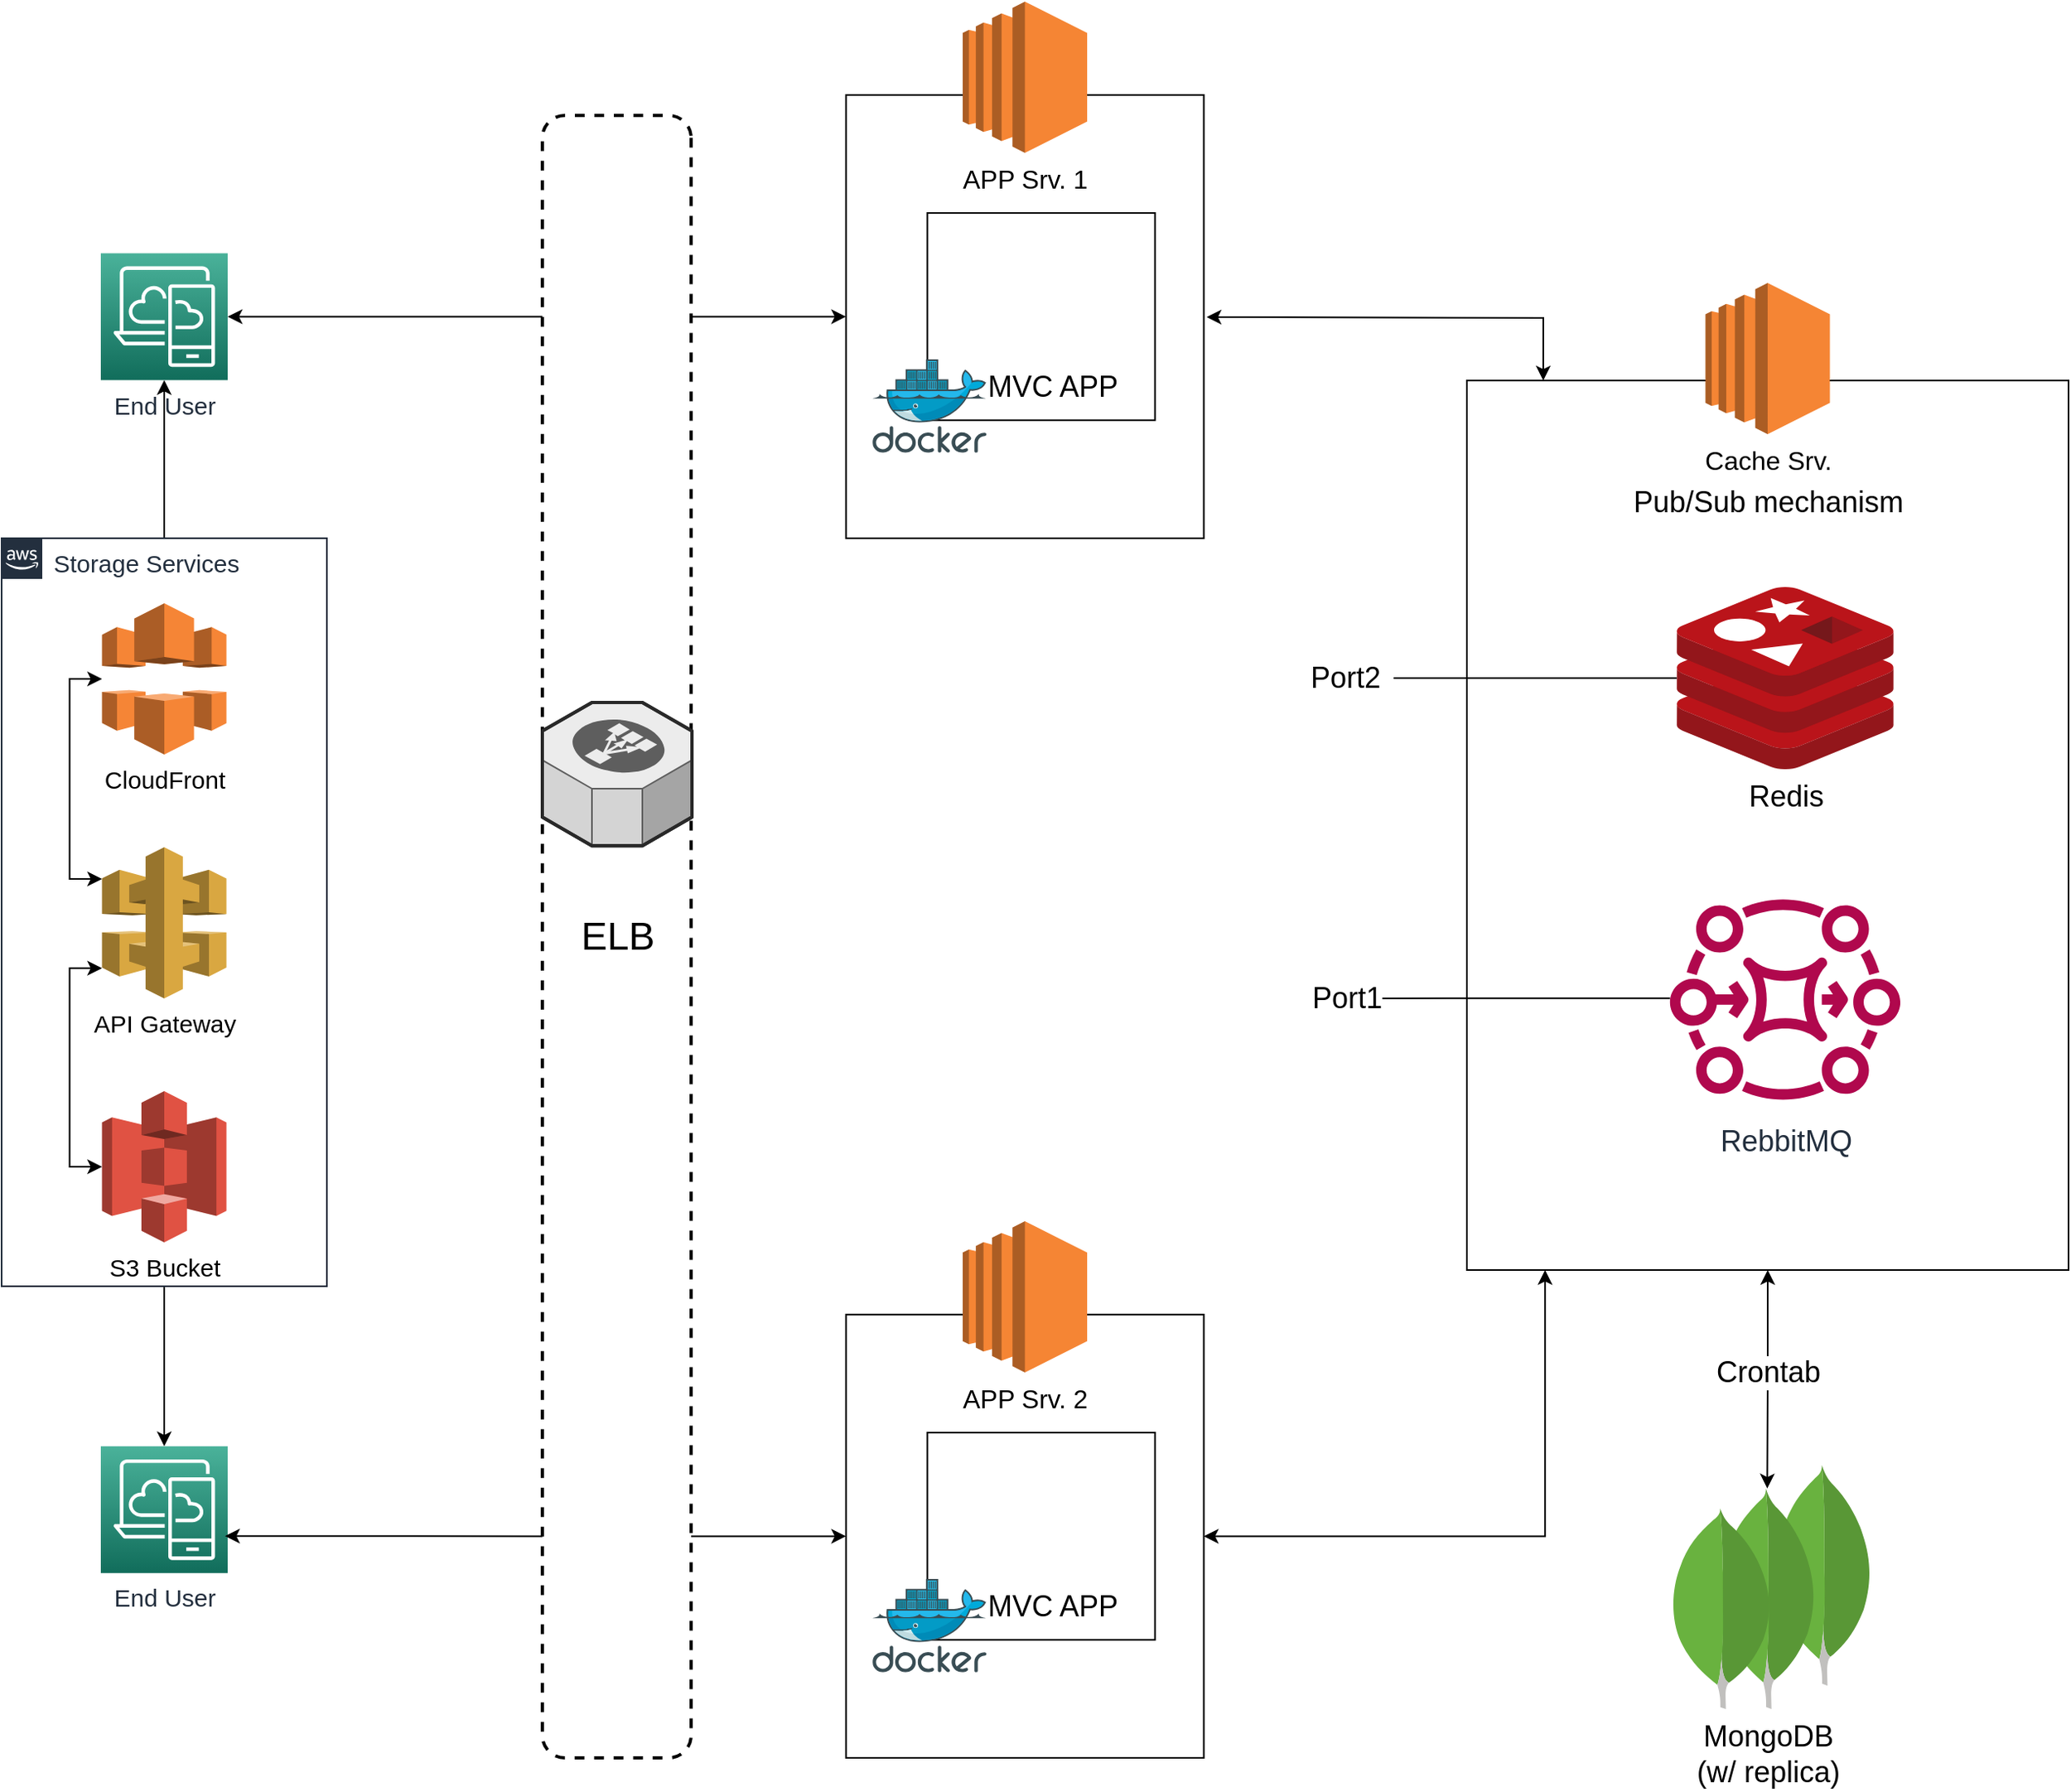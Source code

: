 <mxfile version="19.0.0" type="device"><diagram id="Ht1M8jgEwFfnCIfOTk4-" name="Page-1"><mxGraphModel dx="3555" dy="2948" grid="1" gridSize="10" guides="1" tooltips="1" connect="1" arrows="1" fold="1" page="1" pageScale="1" pageWidth="1169" pageHeight="827" math="0" shadow="0"><root><mxCell id="0"/><mxCell id="1" parent="0"/><mxCell id="kNWHVSxM2w3yyaAH7Bxi-27" value="" style="whiteSpace=wrap;html=1;fontSize=15;fillColor=none;align=center;" parent="1" vertex="1"><mxGeometry x="278.25" y="-992.6" width="220" height="272.6" as="geometry"/></mxCell><mxCell id="FtiHplXL2bf2Vb3q5P7B-26" style="edgeStyle=orthogonalEdgeStyle;rounded=0;orthogonalLoop=1;jettySize=auto;html=1;fontSize=18;entryX=0.127;entryY=0;entryDx=0;entryDy=0;entryPerimeter=0;startArrow=classic;startFill=1;" parent="1" target="FtiHplXL2bf2Vb3q5P7B-17" edge="1"><mxGeometry relative="1" as="geometry"><mxPoint x="670" y="-856" as="targetPoint"/><mxPoint x="500" y="-856" as="sourcePoint"/></mxGeometry></mxCell><mxCell id="kNWHVSxM2w3yyaAH7Bxi-30" value="" style="whiteSpace=wrap;html=1;fontSize=15;fillColor=none;" parent="1" vertex="1"><mxGeometry x="328.25" y="-920" width="140" height="127.4" as="geometry"/></mxCell><mxCell id="FtiHplXL2bf2Vb3q5P7B-4" style="edgeStyle=orthogonalEdgeStyle;rounded=0;orthogonalLoop=1;jettySize=auto;html=1;exitX=0.5;exitY=0;exitDx=0;exitDy=0;" parent="1" source="UEzPUAAOIrF-is8g5C7q-154" target="kNWHVSxM2w3yyaAH7Bxi-34" edge="1"><mxGeometry relative="1" as="geometry"/></mxCell><mxCell id="FtiHplXL2bf2Vb3q5P7B-12" style="edgeStyle=orthogonalEdgeStyle;rounded=0;orthogonalLoop=1;jettySize=auto;html=1;exitX=0.5;exitY=1;exitDx=0;exitDy=0;entryX=0.5;entryY=0;entryDx=0;entryDy=0;entryPerimeter=0;" parent="1" source="UEzPUAAOIrF-is8g5C7q-154" target="FtiHplXL2bf2Vb3q5P7B-10" edge="1"><mxGeometry relative="1" as="geometry"/></mxCell><mxCell id="UEzPUAAOIrF-is8g5C7q-154" value="&lt;font style=&quot;font-size: 15px&quot;&gt;Storage Services&lt;/font&gt;" style="points=[[0,0],[0.25,0],[0.5,0],[0.75,0],[1,0],[1,0.25],[1,0.5],[1,0.75],[1,1],[0.75,1],[0.5,1],[0.25,1],[0,1],[0,0.75],[0,0.5],[0,0.25]];outlineConnect=0;gradientColor=none;html=1;whiteSpace=wrap;fontSize=12;fontStyle=0;shape=mxgraph.aws4.group;grIcon=mxgraph.aws4.group_aws_cloud_alt;strokeColor=#232F3E;fillColor=none;verticalAlign=top;align=left;spacingLeft=30;fontColor=#232F3E;dashed=0;labelBackgroundColor=#ffffff;container=1;pointerEvents=0;collapsible=0;recursiveResize=0;" parent="1" vertex="1"><mxGeometry x="-241" y="-720" width="200" height="460" as="geometry"/></mxCell><mxCell id="kNWHVSxM2w3yyaAH7Bxi-2" value="CloudFront" style="outlineConnect=0;dashed=0;verticalLabelPosition=bottom;verticalAlign=top;align=center;html=1;shape=mxgraph.aws3.cloudfront;fillColor=#F58536;gradientColor=none;fontSize=15;" parent="UEzPUAAOIrF-is8g5C7q-154" vertex="1"><mxGeometry x="61.75" y="40" width="76.5" height="93" as="geometry"/></mxCell><mxCell id="FtiHplXL2bf2Vb3q5P7B-112" style="edgeStyle=orthogonalEdgeStyle;rounded=0;orthogonalLoop=1;jettySize=auto;html=1;exitX=0;exitY=0.5;exitDx=0;exitDy=0;exitPerimeter=0;entryX=0;entryY=0.8;entryDx=0;entryDy=0;entryPerimeter=0;fontSize=24;startArrow=classic;startFill=1;endArrow=classic;endFill=1;strokeWidth=1;" parent="UEzPUAAOIrF-is8g5C7q-154" source="kNWHVSxM2w3yyaAH7Bxi-11" target="kNWHVSxM2w3yyaAH7Bxi-6" edge="1"><mxGeometry relative="1" as="geometry"/></mxCell><mxCell id="kNWHVSxM2w3yyaAH7Bxi-11" value="S3 Bucket" style="outlineConnect=0;dashed=0;verticalLabelPosition=bottom;verticalAlign=top;align=center;html=1;shape=mxgraph.aws3.s3;fillColor=#E05243;gradientColor=none;fontSize=15;" parent="UEzPUAAOIrF-is8g5C7q-154" vertex="1"><mxGeometry x="61.75" y="340" width="76.5" height="93" as="geometry"/></mxCell><mxCell id="FtiHplXL2bf2Vb3q5P7B-109" style="edgeStyle=orthogonalEdgeStyle;rounded=0;orthogonalLoop=1;jettySize=auto;html=1;exitX=0;exitY=0.21;exitDx=0;exitDy=0;exitPerimeter=0;entryX=0;entryY=0.5;entryDx=0;entryDy=0;entryPerimeter=0;fontSize=24;startArrow=classic;startFill=1;endArrow=classic;endFill=1;strokeWidth=1;" parent="UEzPUAAOIrF-is8g5C7q-154" source="kNWHVSxM2w3yyaAH7Bxi-6" target="kNWHVSxM2w3yyaAH7Bxi-2" edge="1"><mxGeometry relative="1" as="geometry"/></mxCell><mxCell id="kNWHVSxM2w3yyaAH7Bxi-6" value="API Gateway" style="outlineConnect=0;dashed=0;verticalLabelPosition=bottom;verticalAlign=top;align=center;html=1;shape=mxgraph.aws3.api_gateway;fillColor=#D9A741;gradientColor=none;fontSize=15;" parent="UEzPUAAOIrF-is8g5C7q-154" vertex="1"><mxGeometry x="61.75" y="190" width="76.5" height="93" as="geometry"/></mxCell><mxCell id="kNWHVSxM2w3yyaAH7Bxi-18" value="" style="sketch=0;aspect=fixed;html=1;points=[];align=center;image;fontSize=12;image=img/lib/mscae/Docker.svg;" parent="1" vertex="1"><mxGeometry x="294.54" y="-830" width="70.01" height="57.4" as="geometry"/></mxCell><mxCell id="kNWHVSxM2w3yyaAH7Bxi-36" style="edgeStyle=orthogonalEdgeStyle;rounded=0;orthogonalLoop=1;jettySize=auto;html=1;exitX=1;exitY=0.5;exitDx=0;exitDy=0;exitPerimeter=0;entryX=0;entryY=0.5;entryDx=0;entryDy=0;fontSize=15;startArrow=classic;startFill=1;" parent="1" source="kNWHVSxM2w3yyaAH7Bxi-34" target="kNWHVSxM2w3yyaAH7Bxi-27" edge="1"><mxGeometry relative="1" as="geometry"/></mxCell><mxCell id="kNWHVSxM2w3yyaAH7Bxi-34" value="End User" style="sketch=0;points=[[0,0,0],[0.25,0,0],[0.5,0,0],[0.75,0,0],[1,0,0],[0,1,0],[0.25,1,0],[0.5,1,0],[0.75,1,0],[1,1,0],[0,0.25,0],[0,0.5,0],[0,0.75,0],[1,0.25,0],[1,0.5,0],[1,0.75,0]];outlineConnect=0;fontColor=#232F3E;gradientColor=#4AB29A;gradientDirection=north;fillColor=#116D5B;strokeColor=#ffffff;dashed=0;verticalLabelPosition=bottom;verticalAlign=top;align=center;html=1;fontSize=15;fontStyle=0;aspect=fixed;shape=mxgraph.aws4.resourceIcon;resIcon=mxgraph.aws4.desktop_and_app_streaming;" parent="1" vertex="1"><mxGeometry x="-180" y="-895.3" width="78" height="78" as="geometry"/></mxCell><mxCell id="FtiHplXL2bf2Vb3q5P7B-10" value="End User" style="sketch=0;points=[[0,0,0],[0.25,0,0],[0.5,0,0],[0.75,0,0],[1,0,0],[0,1,0],[0.25,1,0],[0.5,1,0],[0.75,1,0],[1,1,0],[0,0.25,0],[0,0.5,0],[0,0.75,0],[1,0.25,0],[1,0.5,0],[1,0.75,0]];outlineConnect=0;fontColor=#232F3E;gradientColor=#4AB29A;gradientDirection=north;fillColor=#116D5B;strokeColor=#ffffff;dashed=0;verticalLabelPosition=bottom;verticalAlign=top;align=center;html=1;fontSize=15;fontStyle=0;aspect=fixed;shape=mxgraph.aws4.resourceIcon;resIcon=mxgraph.aws4.desktop_and_app_streaming;" parent="1" vertex="1"><mxGeometry x="-180" y="-161.6" width="78" height="78" as="geometry"/></mxCell><mxCell id="FtiHplXL2bf2Vb3q5P7B-28" style="edgeStyle=orthogonalEdgeStyle;rounded=0;orthogonalLoop=1;jettySize=auto;html=1;exitX=0.13;exitY=1;exitDx=0;exitDy=0;entryX=1;entryY=0.5;entryDx=0;entryDy=0;fontSize=18;exitPerimeter=0;startArrow=classic;startFill=1;" parent="1" source="FtiHplXL2bf2Vb3q5P7B-17" target="FtiHplXL2bf2Vb3q5P7B-20" edge="1"><mxGeometry relative="1" as="geometry"><Array as="points"><mxPoint x="708" y="-106"/></Array></mxGeometry></mxCell><mxCell id="FtiHplXL2bf2Vb3q5P7B-52" style="edgeStyle=orthogonalEdgeStyle;rounded=0;orthogonalLoop=1;jettySize=auto;html=1;exitX=0.5;exitY=1;exitDx=0;exitDy=0;fontSize=18;startArrow=classic;startFill=1;endArrow=classic;endFill=1;strokeWidth=1;" parent="1" source="FtiHplXL2bf2Vb3q5P7B-17" target="FtiHplXL2bf2Vb3q5P7B-49" edge="1"><mxGeometry relative="1" as="geometry"><mxPoint x="845" y="-60" as="targetPoint"/></mxGeometry></mxCell><mxCell id="FtiHplXL2bf2Vb3q5P7B-53" value="Crontab" style="edgeLabel;html=1;align=center;verticalAlign=middle;resizable=0;points=[];fontSize=18;" parent="FtiHplXL2bf2Vb3q5P7B-52" vertex="1" connectable="0"><mxGeometry x="-0.034" relative="1" as="geometry"><mxPoint y="-2" as="offset"/></mxGeometry></mxCell><mxCell id="FtiHplXL2bf2Vb3q5P7B-17" value="" style="rounded=0;whiteSpace=wrap;html=1;fillColor=none;" parent="1" vertex="1"><mxGeometry x="660" y="-817" width="370" height="547" as="geometry"/></mxCell><mxCell id="FtiHplXL2bf2Vb3q5P7B-18" value="&lt;font size=&quot;3&quot;&gt;APP Srv. 1&lt;/font&gt;" style="outlineConnect=0;dashed=0;verticalLabelPosition=bottom;verticalAlign=top;align=center;html=1;shape=mxgraph.aws3.ec2;fillColor=#F58534;gradientColor=none;" parent="1" vertex="1"><mxGeometry x="350" y="-1050" width="76.5" height="93" as="geometry"/></mxCell><mxCell id="FtiHplXL2bf2Vb3q5P7B-19" value="MVC APP" style="shape=image;html=1;verticalAlign=top;verticalLabelPosition=bottom;labelBackgroundColor=#ffffff;imageAspect=0;aspect=fixed;image=https://cdn0.iconfinder.com/data/icons/phosphor-thin-vol-2/256/file-ts-thin-128.png;fontSize=18;" parent="1" vertex="1"><mxGeometry x="364.55" y="-910" width="80" height="80" as="geometry"/></mxCell><mxCell id="FtiHplXL2bf2Vb3q5P7B-113" style="edgeStyle=orthogonalEdgeStyle;rounded=0;orthogonalLoop=1;jettySize=auto;html=1;exitX=0;exitY=0.5;exitDx=0;exitDy=0;fontSize=24;startArrow=classic;startFill=1;endArrow=classic;endFill=1;strokeWidth=1;" parent="1" source="FtiHplXL2bf2Vb3q5P7B-20" edge="1"><mxGeometry relative="1" as="geometry"><mxPoint x="-103.6" y="-106.4" as="targetPoint"/></mxGeometry></mxCell><mxCell id="FtiHplXL2bf2Vb3q5P7B-20" value="" style="whiteSpace=wrap;html=1;fontSize=15;fillColor=none;align=center;" parent="1" vertex="1"><mxGeometry x="278.25" y="-242.6" width="220" height="272.6" as="geometry"/></mxCell><mxCell id="FtiHplXL2bf2Vb3q5P7B-21" value="" style="whiteSpace=wrap;html=1;fontSize=15;fillColor=none;" parent="1" vertex="1"><mxGeometry x="328.25" y="-170.0" width="140" height="127.4" as="geometry"/></mxCell><mxCell id="FtiHplXL2bf2Vb3q5P7B-22" value="" style="sketch=0;aspect=fixed;html=1;points=[];align=center;image;fontSize=12;image=img/lib/mscae/Docker.svg;" parent="1" vertex="1"><mxGeometry x="294.54" y="-80.0" width="70.01" height="57.4" as="geometry"/></mxCell><mxCell id="FtiHplXL2bf2Vb3q5P7B-23" value="&lt;font size=&quot;3&quot;&gt;APP Srv. 2&lt;/font&gt;" style="outlineConnect=0;dashed=0;verticalLabelPosition=bottom;verticalAlign=top;align=center;html=1;shape=mxgraph.aws3.ec2;fillColor=#F58534;gradientColor=none;" parent="1" vertex="1"><mxGeometry x="350" y="-300" width="76.5" height="93" as="geometry"/></mxCell><mxCell id="FtiHplXL2bf2Vb3q5P7B-24" value="MVC APP" style="shape=image;html=1;verticalAlign=top;verticalLabelPosition=bottom;labelBackgroundColor=#ffffff;imageAspect=0;aspect=fixed;image=https://cdn0.iconfinder.com/data/icons/phosphor-thin-vol-2/256/file-ts-thin-128.png;fontSize=18;" parent="1" vertex="1"><mxGeometry x="364.55" y="-160.0" width="80" height="80" as="geometry"/></mxCell><mxCell id="FtiHplXL2bf2Vb3q5P7B-30" value="Pub/Sub mechanism" style="text;html=1;align=center;verticalAlign=middle;resizable=0;points=[];autosize=1;fontSize=18;fillColor=default;" parent="1" vertex="1"><mxGeometry x="755" y="-757" width="180" height="30" as="geometry"/></mxCell><mxCell id="FtiHplXL2bf2Vb3q5P7B-31" value="&lt;font style=&quot;font-size: 18px&quot;&gt;Redis&lt;/font&gt;" style="sketch=0;aspect=fixed;html=1;points=[];align=center;image;fontSize=12;image=img/lib/mscae/Cache_Redis_Product.svg;fillColor=default;" parent="1" vertex="1"><mxGeometry x="789.07" y="-690" width="133.33" height="112" as="geometry"/></mxCell><mxCell id="FtiHplXL2bf2Vb3q5P7B-36" style="edgeStyle=orthogonalEdgeStyle;rounded=0;orthogonalLoop=1;jettySize=auto;html=1;fontSize=18;endArrow=none;endFill=0;" parent="1" source="FtiHplXL2bf2Vb3q5P7B-33" edge="1"><mxGeometry relative="1" as="geometry"><mxPoint x="580" y="-437" as="targetPoint"/></mxGeometry></mxCell><mxCell id="FtiHplXL2bf2Vb3q5P7B-37" value="Port1" style="edgeLabel;html=1;align=center;verticalAlign=middle;resizable=0;points=[];fontSize=18;" parent="FtiHplXL2bf2Vb3q5P7B-36" vertex="1" connectable="0"><mxGeometry x="0.734" y="1" relative="1" as="geometry"><mxPoint x="-22" y="-1" as="offset"/></mxGeometry></mxCell><mxCell id="FtiHplXL2bf2Vb3q5P7B-33" value="&lt;font style=&quot;font-size: 18px&quot;&gt;RebbitMQ&lt;/font&gt;" style="sketch=0;outlineConnect=0;fontColor=#232F3E;gradientColor=none;fillColor=#B0084D;strokeColor=none;dashed=0;verticalLabelPosition=bottom;verticalAlign=top;align=center;html=1;fontSize=12;fontStyle=0;aspect=fixed;pointerEvents=1;shape=mxgraph.aws4.mq_broker;" parent="1" vertex="1"><mxGeometry x="784.9" y="-508" width="141.66" height="141.66" as="geometry"/></mxCell><mxCell id="FtiHplXL2bf2Vb3q5P7B-38" value="Port2" style="text;html=1;align=center;verticalAlign=middle;resizable=0;points=[];autosize=1;strokeColor=none;fillColor=default;fontSize=18;" parent="1" vertex="1"><mxGeometry x="555" y="-649" width="60" height="30" as="geometry"/></mxCell><mxCell id="FtiHplXL2bf2Vb3q5P7B-39" value="" style="edgeStyle=orthogonalEdgeStyle;rounded=0;orthogonalLoop=1;jettySize=auto;html=1;fontSize=18;align=left;endArrow=none;" parent="1" source="FtiHplXL2bf2Vb3q5P7B-31" target="FtiHplXL2bf2Vb3q5P7B-38" edge="1"><mxGeometry relative="1" as="geometry"><mxPoint x="1070" y="-634" as="targetPoint"/><mxPoint x="778.33" y="-634" as="sourcePoint"/></mxGeometry></mxCell><mxCell id="FtiHplXL2bf2Vb3q5P7B-41" value="&lt;font size=&quot;3&quot;&gt;Cache Srv.&lt;/font&gt;" style="outlineConnect=0;dashed=0;verticalLabelPosition=bottom;verticalAlign=top;align=center;html=1;shape=mxgraph.aws3.ec2;fillColor=#F58534;gradientColor=none;" parent="1" vertex="1"><mxGeometry x="806.74" y="-877" width="76.5" height="93" as="geometry"/></mxCell><mxCell id="FtiHplXL2bf2Vb3q5P7B-51" value="" style="group" parent="1" vertex="1" connectable="0"><mxGeometry x="784.9" y="-150" width="125.1" height="150" as="geometry"/></mxCell><mxCell id="FtiHplXL2bf2Vb3q5P7B-50" value="&lt;br&gt;" style="dashed=0;outlineConnect=0;html=1;align=center;labelPosition=center;verticalLabelPosition=bottom;verticalAlign=top;shape=mxgraph.weblogos.mongodb;fontSize=18;fillColor=none;fontColor=#333333;strokeColor=#666666;" parent="FtiHplXL2bf2Vb3q5P7B-51" vertex="1"><mxGeometry x="63.474" width="61.626" height="135.687" as="geometry"/></mxCell><mxCell id="FtiHplXL2bf2Vb3q5P7B-49" value="MongoDB&lt;br&gt;(w/ replica)" style="dashed=0;outlineConnect=0;html=1;align=center;labelPosition=center;verticalLabelPosition=bottom;verticalAlign=top;shape=mxgraph.weblogos.mongodb;fontSize=18;fillColor=none;" parent="FtiHplXL2bf2Vb3q5P7B-51" vertex="1"><mxGeometry x="29.041" y="14.313" width="61.626" height="135.687" as="geometry"/></mxCell><mxCell id="FtiHplXL2bf2Vb3q5P7B-45" value="" style="dashed=0;outlineConnect=0;html=1;align=center;labelPosition=center;verticalLabelPosition=bottom;verticalAlign=top;shape=mxgraph.weblogos.mongodb;fontSize=18;fillColor=none;" parent="FtiHplXL2bf2Vb3q5P7B-51" vertex="1"><mxGeometry y="26.622" width="63.474" height="123.378" as="geometry"/></mxCell><mxCell id="FtiHplXL2bf2Vb3q5P7B-58" value="&lt;font style=&quot;font-size: 24px&quot;&gt;ELB&lt;/font&gt;" style="rounded=1;whiteSpace=wrap;html=1;fontSize=18;direction=south;dashed=1;strokeWidth=2;" parent="1" vertex="1"><mxGeometry x="91.5" y="-980" width="91.5" height="1010" as="geometry"/></mxCell><mxCell id="FtiHplXL2bf2Vb3q5P7B-59" value="" style="verticalLabelPosition=bottom;html=1;verticalAlign=top;strokeWidth=1;align=center;outlineConnect=0;dashed=0;outlineConnect=0;shape=mxgraph.aws3d.elasticLoadBalancing;fillColor=#ECECEC;strokeColor=#5E5E5E;aspect=fixed;fontSize=24;" parent="1" vertex="1"><mxGeometry x="91.5" y="-619" width="92" height="88.17" as="geometry"/></mxCell></root></mxGraphModel></diagram></mxfile>
